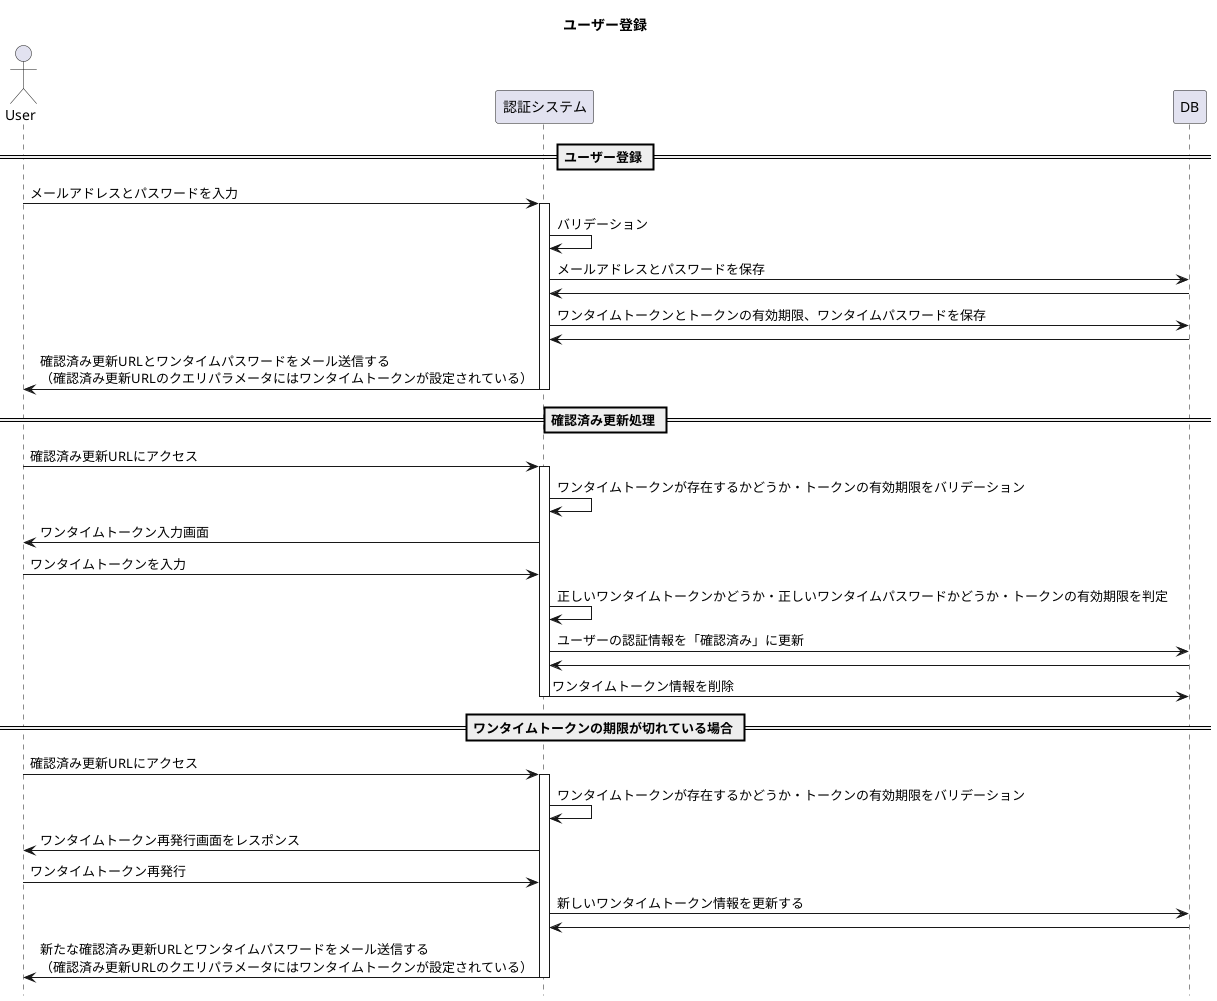 @startuml userRegister
title ユーザー登録
hide footbox

Actor User
participant "認証システム" as authSystem
participant DB 

== ユーザー登録 ==
User -> authSystem : メールアドレスとパスワードを入力
activate authSystem
authSystem -> authSystem : バリデーション
authSystem -> DB : メールアドレスとパスワードを保存
authSystem <- DB
authSystem -> DB : ワンタイムトークンとトークンの有効期限、ワンタイムパスワードを保存
authSystem <- DB
User <- authSystem : 確認済み更新URLとワンタイムパスワードをメール送信する\n（確認済み更新URLのクエリパラメータにはワンタイムトークンが設定されている）
deactivate authSystem

== 確認済み更新処理 ==
User -> authSystem : 確認済み更新URLにアクセス
activate authSystem
authSystem -> authSystem : ワンタイムトークンが存在するかどうか・トークンの有効期限をバリデーション
User <- authSystem : ワンタイムトークン入力画面
User -> authSystem : ワンタイムトークンを入力
authSystem -> authSystem : 正しいワンタイムトークンかどうか・正しいワンタイムパスワードかどうか・トークンの有効期限を判定
authSystem -> DB : ユーザーの認証情報を「確認済み」に更新
authSystem <- DB
authSystem -> DB : ワンタイムトークン情報を削除
deactivate authSystem

== ワンタイムトークンの期限が切れている場合 ==
User -> authSystem : 確認済み更新URLにアクセス
activate authSystem
authSystem -> authSystem : ワンタイムトークンが存在するかどうか・トークンの有効期限をバリデーション
User <- authSystem : ワンタイムトークン再発行画面をレスポンス
User -> authSystem : ワンタイムトークン再発行
authSystem -> DB : 新しいワンタイムトークン情報を更新する
authSystem <- DB
User <- authSystem : 新たな確認済み更新URLとワンタイムパスワードをメール送信する\n（確認済み更新URLのクエリパラメータにはワンタイムトークンが設定されている）
deactivate authSystem

@enduml